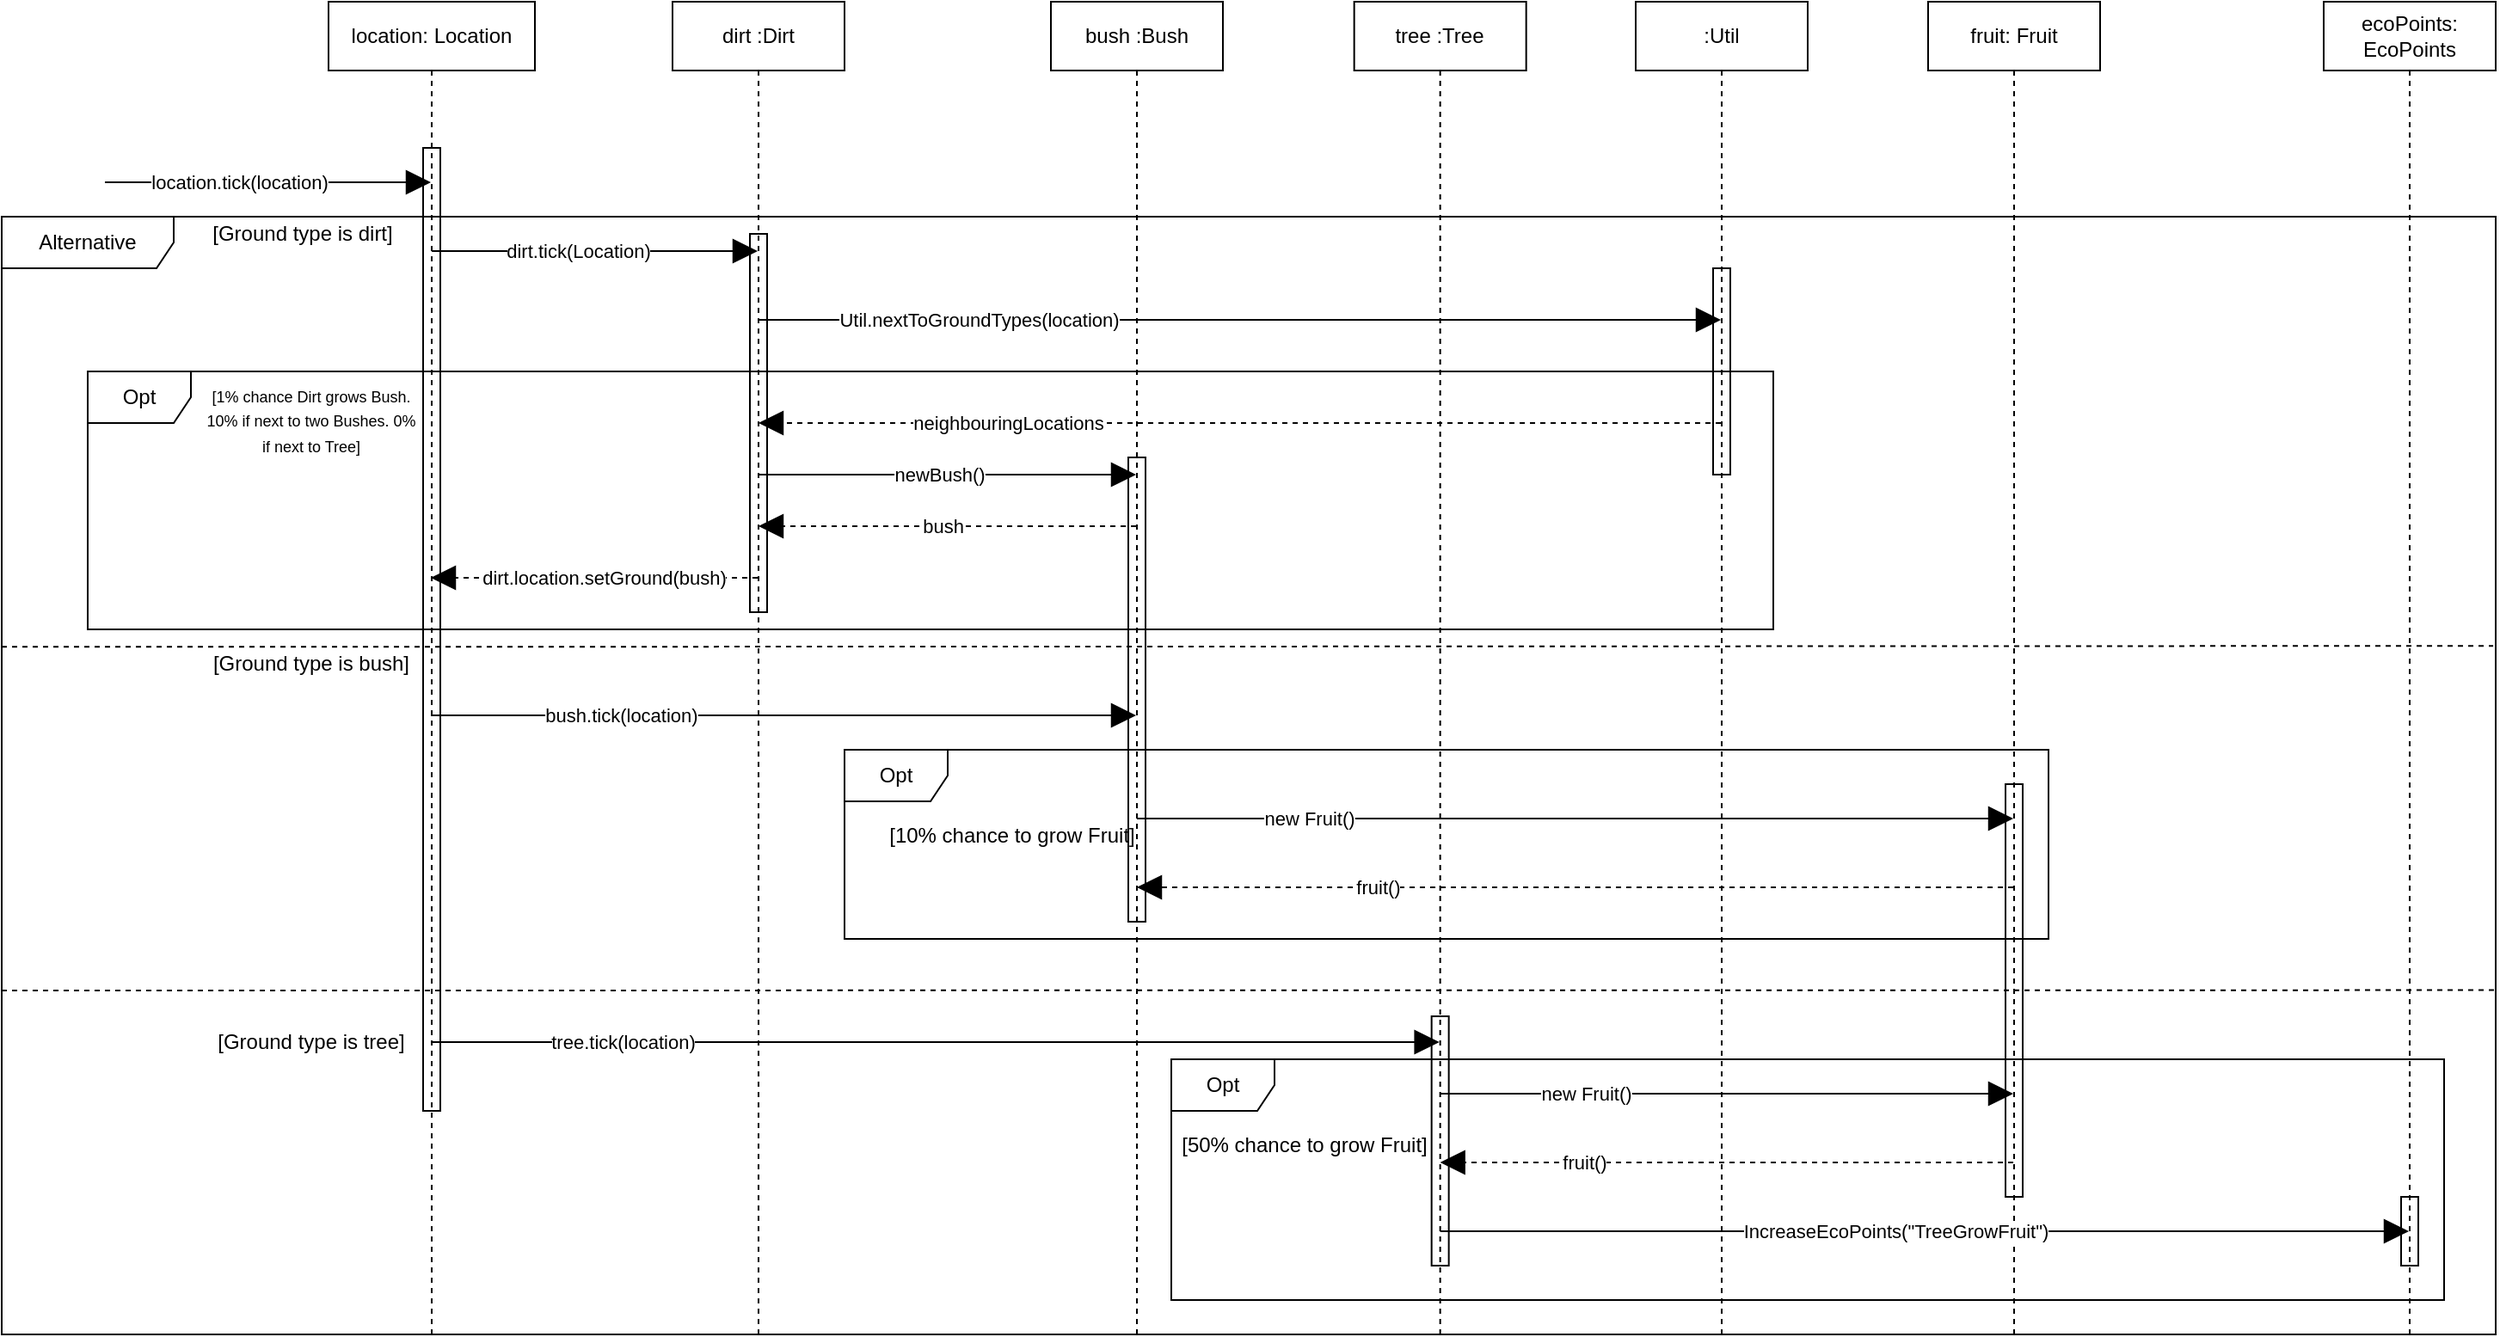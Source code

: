 <mxfile version="14.6.6" type="device"><diagram id="gHKo0-DO4P_YXGZKmAop" name="Page-1"><mxGraphModel dx="3758" dy="791" grid="1" gridSize="10" guides="1" tooltips="1" connect="1" arrows="1" fold="1" page="1" pageScale="1" pageWidth="2336" pageHeight="1654" math="0" shadow="0"><root><mxCell id="0"/><mxCell id="1" parent="0"/><mxCell id="yNpQl4I7CAYwzLZSUSvX-35" value="Alternative" style="shape=umlFrame;whiteSpace=wrap;html=1;width=100;height=30;" parent="1" vertex="1"><mxGeometry x="-60" y="230" width="1450" height="650" as="geometry"/></mxCell><mxCell id="-uLw07t9yHU5EV0VeLfE-23" value="Opt" style="shape=umlFrame;whiteSpace=wrap;html=1;fillColor=none;" vertex="1" parent="1"><mxGeometry x="620" y="720" width="740" height="140" as="geometry"/></mxCell><mxCell id="-uLw07t9yHU5EV0VeLfE-12" value="Opt" style="shape=umlFrame;whiteSpace=wrap;html=1;fillColor=none;" vertex="1" parent="1"><mxGeometry x="430" y="540" width="700" height="110" as="geometry"/></mxCell><mxCell id="Q2F0Bj_GXOC_7rkDKf68-1" value="location: Location" style="shape=umlLifeline;perimeter=lifelinePerimeter;whiteSpace=wrap;html=1;container=0;collapsible=0;recursiveResize=0;outlineConnect=0;" parent="1" vertex="1"><mxGeometry x="130" y="105" width="120" height="775" as="geometry"/></mxCell><mxCell id="Q2F0Bj_GXOC_7rkDKf68-17" value="Opt" style="shape=umlFrame;whiteSpace=wrap;html=1;" parent="1" vertex="1"><mxGeometry x="-10" y="320" width="980" height="150" as="geometry"/></mxCell><mxCell id="Q2F0Bj_GXOC_7rkDKf68-18" value="&lt;font style=&quot;font-size: 9px&quot;&gt;[1% chance Dirt grows Bush. 10% if next to two Bushes. 0% if next to Tree]&lt;/font&gt;" style="text;html=1;strokeColor=none;fillColor=none;align=center;verticalAlign=middle;whiteSpace=wrap;rounded=0;" parent="1" vertex="1"><mxGeometry x="55" y="320" width="130" height="55" as="geometry"/></mxCell><mxCell id="Q2F0Bj_GXOC_7rkDKf68-44" value="" style="html=1;points=[];perimeter=orthogonalPerimeter;fillColor=none;" parent="1" vertex="1"><mxGeometry x="185" y="190" width="10" height="560" as="geometry"/></mxCell><mxCell id="Q2F0Bj_GXOC_7rkDKf68-2" value="" style="endArrow=block;endFill=1;endSize=12;html=1;" parent="1" target="Q2F0Bj_GXOC_7rkDKf68-1" edge="1"><mxGeometry width="160" relative="1" as="geometry"><mxPoint y="210" as="sourcePoint"/><mxPoint x="200" y="210" as="targetPoint"/></mxGeometry></mxCell><mxCell id="Q2F0Bj_GXOC_7rkDKf68-3" value="location.tick(location)" style="edgeLabel;html=1;align=center;verticalAlign=middle;resizable=0;points=[];" parent="Q2F0Bj_GXOC_7rkDKf68-2" vertex="1" connectable="0"><mxGeometry x="-0.487" relative="1" as="geometry"><mxPoint x="29" as="offset"/></mxGeometry></mxCell><mxCell id="Q2F0Bj_GXOC_7rkDKf68-6" value="dirt :Dirt" style="shape=umlLifeline;perimeter=lifelinePerimeter;whiteSpace=wrap;html=1;container=1;collapsible=0;recursiveResize=0;outlineConnect=0;" parent="1" vertex="1"><mxGeometry x="330" y="105" width="100" height="775" as="geometry"/></mxCell><mxCell id="Q2F0Bj_GXOC_7rkDKf68-8" value=":Util" style="shape=umlLifeline;perimeter=lifelinePerimeter;whiteSpace=wrap;html=1;container=0;collapsible=0;recursiveResize=0;outlineConnect=0;" parent="1" vertex="1"><mxGeometry x="890" y="105" width="100" height="775" as="geometry"/></mxCell><mxCell id="Q2F0Bj_GXOC_7rkDKf68-26" value="bush :Bush" style="shape=umlLifeline;perimeter=lifelinePerimeter;whiteSpace=wrap;html=1;container=1;collapsible=0;recursiveResize=0;outlineConnect=0;" parent="1" vertex="1"><mxGeometry x="550" y="105" width="100" height="775" as="geometry"/></mxCell><mxCell id="Q2F0Bj_GXOC_7rkDKf68-5" value="" style="endArrow=block;endFill=1;endSize=12;html=1;snapToPoint=1;" parent="1" source="Q2F0Bj_GXOC_7rkDKf68-1" target="Q2F0Bj_GXOC_7rkDKf68-6" edge="1"><mxGeometry width="160" as="geometry"><mxPoint x="210" y="280" as="sourcePoint"/><mxPoint x="360" y="280" as="targetPoint"/><Array as="points"><mxPoint x="270" y="250"/></Array></mxGeometry></mxCell><mxCell id="Q2F0Bj_GXOC_7rkDKf68-9" value="dirt.tick(Location)" style="edgeLabel;html=1;align=center;verticalAlign=middle;resizable=0;points=[];" parent="Q2F0Bj_GXOC_7rkDKf68-5" vertex="1" connectable="0"><mxGeometry x="-0.321" relative="1" as="geometry"><mxPoint x="20" as="offset"/></mxGeometry></mxCell><mxCell id="yNpQl4I7CAYwzLZSUSvX-6" value="" style="endArrow=block;endFill=1;endSize=12;html=1;snapToPoint=1;" parent="1" source="Q2F0Bj_GXOC_7rkDKf68-6" target="Q2F0Bj_GXOC_7rkDKf68-8" edge="1"><mxGeometry x="10" y="10" width="160" as="geometry"><mxPoint x="209.929" y="290" as="sourcePoint"/><mxPoint x="329.5" y="290" as="targetPoint"/><Array as="points"><mxPoint x="480" y="290"/></Array></mxGeometry></mxCell><mxCell id="yNpQl4I7CAYwzLZSUSvX-7" value="Util.nextToGroundTypes(location)" style="edgeLabel;html=1;align=center;verticalAlign=middle;resizable=0;points=[];" parent="yNpQl4I7CAYwzLZSUSvX-6" vertex="1" connectable="0"><mxGeometry x="-0.321" relative="1" as="geometry"><mxPoint x="-62" as="offset"/></mxGeometry></mxCell><mxCell id="yNpQl4I7CAYwzLZSUSvX-8" value="" style="endArrow=block;endFill=1;endSize=12;html=1;snapToPoint=1;dashed=1;" parent="1" source="Q2F0Bj_GXOC_7rkDKf68-8" target="Q2F0Bj_GXOC_7rkDKf68-6" edge="1"><mxGeometry x="20" y="20" width="160" as="geometry"><mxPoint x="329.81" y="310.0" as="sourcePoint"/><mxPoint x="499.5" y="310.0" as="targetPoint"/><Array as="points"><mxPoint x="510" y="350"/></Array></mxGeometry></mxCell><mxCell id="yNpQl4I7CAYwzLZSUSvX-9" value="neighbouringLocations" style="edgeLabel;html=1;align=center;verticalAlign=middle;resizable=0;points=[];" parent="yNpQl4I7CAYwzLZSUSvX-8" vertex="1" connectable="0"><mxGeometry x="-0.321" relative="1" as="geometry"><mxPoint x="-225" as="offset"/></mxGeometry></mxCell><mxCell id="yNpQl4I7CAYwzLZSUSvX-10" value="" style="endArrow=block;endFill=1;endSize=12;html=1;snapToPoint=1;dashed=1;" parent="1" edge="1"><mxGeometry x="30" y="-80" width="160" as="geometry"><mxPoint x="379.5" y="440" as="sourcePoint"/><mxPoint x="189.5" y="440" as="targetPoint"/><Array as="points"><mxPoint x="270" y="440"/></Array></mxGeometry></mxCell><mxCell id="yNpQl4I7CAYwzLZSUSvX-11" value="dirt.location.setGround(bush)" style="edgeLabel;html=1;align=center;verticalAlign=middle;resizable=0;points=[];" parent="yNpQl4I7CAYwzLZSUSvX-10" vertex="1" connectable="0"><mxGeometry x="-0.321" relative="1" as="geometry"><mxPoint x="-25" as="offset"/></mxGeometry></mxCell><mxCell id="yNpQl4I7CAYwzLZSUSvX-12" value="" style="endArrow=block;endFill=1;endSize=12;html=1;snapToPoint=1;startArrow=none;" parent="1" target="Q2F0Bj_GXOC_7rkDKf68-26" edge="1" source="-uLw07t9yHU5EV0VeLfE-7"><mxGeometry x="10" y="20" width="160" as="geometry"><mxPoint x="379.667" y="380" as="sourcePoint"/><mxPoint x="759.5" y="380" as="targetPoint"/><Array as="points"><mxPoint x="520" y="380"/></Array></mxGeometry></mxCell><mxCell id="yNpQl4I7CAYwzLZSUSvX-22" value="" style="endArrow=block;endFill=1;endSize=12;html=1;snapToPoint=1;dashed=1;" parent="1" source="Q2F0Bj_GXOC_7rkDKf68-26" target="Q2F0Bj_GXOC_7rkDKf68-6" edge="1"><mxGeometry x="40" y="50" width="160" as="geometry"><mxPoint x="759.5" y="410" as="sourcePoint"/><mxPoint x="379.667" y="410" as="targetPoint"/><Array as="points"><mxPoint x="520" y="410"/></Array></mxGeometry></mxCell><mxCell id="yNpQl4I7CAYwzLZSUSvX-23" value="bush" style="edgeLabel;html=1;align=center;verticalAlign=middle;resizable=0;points=[];" parent="yNpQl4I7CAYwzLZSUSvX-22" vertex="1" connectable="0"><mxGeometry x="-0.321" relative="1" as="geometry"><mxPoint x="-38" as="offset"/></mxGeometry></mxCell><mxCell id="Q2F0Bj_GXOC_7rkDKf68-10" value="" style="endArrow=block;endFill=1;endSize=12;html=1;snapToPoint=1;" parent="1" edge="1"><mxGeometry width="160" relative="1" as="geometry"><mxPoint x="189.5" y="520" as="sourcePoint"/><mxPoint x="599.5" y="520" as="targetPoint"/><Array as="points"><mxPoint x="300" y="520"/></Array></mxGeometry></mxCell><mxCell id="yNpQl4I7CAYwzLZSUSvX-26" value="bush.tick(location)" style="edgeLabel;html=1;align=center;verticalAlign=middle;resizable=0;points=[];" parent="Q2F0Bj_GXOC_7rkDKf68-10" vertex="1" connectable="0"><mxGeometry x="-0.079" y="-3" relative="1" as="geometry"><mxPoint x="-79" y="-3" as="offset"/></mxGeometry></mxCell><mxCell id="yNpQl4I7CAYwzLZSUSvX-27" value="tree :Tree" style="shape=umlLifeline;perimeter=lifelinePerimeter;whiteSpace=wrap;html=1;container=1;collapsible=0;recursiveResize=0;outlineConnect=0;" parent="1" vertex="1"><mxGeometry x="726.33" y="105" width="100" height="775" as="geometry"/></mxCell><mxCell id="-uLw07t9yHU5EV0VeLfE-25" value="" style="html=1;points=[];perimeter=orthogonalPerimeter;fillColor=none;" vertex="1" parent="yNpQl4I7CAYwzLZSUSvX-27"><mxGeometry x="45" y="590" width="10" height="145" as="geometry"/></mxCell><mxCell id="yNpQl4I7CAYwzLZSUSvX-31" value="" style="endArrow=block;endFill=1;endSize=12;html=1;snapToPoint=1;startArrow=none;" parent="1" source="Q2F0Bj_GXOC_7rkDKf68-1" target="yNpQl4I7CAYwzLZSUSvX-27" edge="1"><mxGeometry width="160" relative="1" as="geometry"><mxPoint x="195" y="740" as="sourcePoint"/><mxPoint x="775.83" y="740" as="targetPoint"/><Array as="points"><mxPoint x="320" y="710"/></Array></mxGeometry></mxCell><mxCell id="yNpQl4I7CAYwzLZSUSvX-36" value="[Ground type is dirt]" style="text;html=1;strokeColor=none;fillColor=none;align=center;verticalAlign=middle;whiteSpace=wrap;rounded=0;" parent="1" vertex="1"><mxGeometry x="55" y="230" width="120" height="20" as="geometry"/></mxCell><mxCell id="yNpQl4I7CAYwzLZSUSvX-37" style="edgeStyle=orthogonalEdgeStyle;rounded=0;orthogonalLoop=1;jettySize=auto;html=1;exitX=0.5;exitY=1;exitDx=0;exitDy=0;dashed=1;endArrow=block;endFill=1;" parent="1" source="Q2F0Bj_GXOC_7rkDKf68-18" target="Q2F0Bj_GXOC_7rkDKf68-18" edge="1"><mxGeometry relative="1" as="geometry"/></mxCell><mxCell id="yNpQl4I7CAYwzLZSUSvX-38" style="edgeStyle=orthogonalEdgeStyle;rounded=0;orthogonalLoop=1;jettySize=auto;html=1;exitX=0.5;exitY=1;exitDx=0;exitDy=0;dashed=1;endArrow=block;endFill=1;" parent="1" source="Q2F0Bj_GXOC_7rkDKf68-18" target="Q2F0Bj_GXOC_7rkDKf68-18" edge="1"><mxGeometry relative="1" as="geometry"/></mxCell><mxCell id="yNpQl4I7CAYwzLZSUSvX-39" value="" style="endArrow=none;endFill=1;endSize=12;html=1;snapToPoint=1;" parent="1" edge="1"><mxGeometry width="160" relative="1" as="geometry"><mxPoint x="189.5" y="730" as="sourcePoint"/><mxPoint x="189.5" y="730" as="targetPoint"/><Array as="points"/></mxGeometry></mxCell><mxCell id="yNpQl4I7CAYwzLZSUSvX-40" value="tree.tick(location)" style="edgeLabel;html=1;align=center;verticalAlign=middle;resizable=0;points=[];" parent="yNpQl4I7CAYwzLZSUSvX-39" vertex="1" connectable="0"><mxGeometry x="-0.079" y="-3" relative="1" as="geometry"><mxPoint x="111" y="-20" as="offset"/></mxGeometry></mxCell><mxCell id="yNpQl4I7CAYwzLZSUSvX-41" value="" style="endArrow=none;endFill=0;endSize=12;html=1;snapToPoint=1;exitX=0;exitY=0.667;exitDx=0;exitDy=0;exitPerimeter=0;entryX=0.999;entryY=0.384;entryDx=0;entryDy=0;entryPerimeter=0;dashed=1;" parent="1" target="yNpQl4I7CAYwzLZSUSvX-35" edge="1"><mxGeometry width="160" relative="1" as="geometry"><mxPoint x="-60" y="480.18" as="sourcePoint"/><mxPoint x="1000" y="480.18" as="targetPoint"/><Array as="points"><mxPoint x="570" y="480"/></Array></mxGeometry></mxCell><mxCell id="yNpQl4I7CAYwzLZSUSvX-43" value="[Ground type is tree]" style="text;html=1;strokeColor=none;fillColor=none;align=center;verticalAlign=middle;whiteSpace=wrap;rounded=0;" parent="1" vertex="1"><mxGeometry x="60" y="700" width="120" height="20" as="geometry"/></mxCell><mxCell id="yNpQl4I7CAYwzLZSUSvX-45" value="[Ground type is bush]" style="text;html=1;strokeColor=none;fillColor=none;align=center;verticalAlign=middle;whiteSpace=wrap;rounded=0;" parent="1" vertex="1"><mxGeometry x="60" y="480" width="120" height="20" as="geometry"/></mxCell><mxCell id="-uLw07t9yHU5EV0VeLfE-1" value="fruit: Fruit" style="shape=umlLifeline;perimeter=lifelinePerimeter;whiteSpace=wrap;html=1;container=0;collapsible=0;recursiveResize=0;outlineConnect=0;" vertex="1" parent="1"><mxGeometry x="1060" y="105" width="100" height="775" as="geometry"/></mxCell><mxCell id="-uLw07t9yHU5EV0VeLfE-2" value="ecoPoints: EcoPoints" style="shape=umlLifeline;perimeter=lifelinePerimeter;whiteSpace=wrap;html=1;container=0;collapsible=0;recursiveResize=0;outlineConnect=0;" vertex="1" parent="1"><mxGeometry x="1290" y="105" width="100" height="775" as="geometry"/></mxCell><mxCell id="-uLw07t9yHU5EV0VeLfE-3" value="" style="endArrow=block;endFill=1;endSize=12;html=1;snapToPoint=1;" edge="1" parent="1" source="Q2F0Bj_GXOC_7rkDKf68-26" target="-uLw07t9yHU5EV0VeLfE-1"><mxGeometry width="160" relative="1" as="geometry"><mxPoint x="599.5" y="530" as="sourcePoint"/><mxPoint x="1109.5" y="530" as="targetPoint"/><Array as="points"><mxPoint x="860" y="580"/></Array></mxGeometry></mxCell><mxCell id="-uLw07t9yHU5EV0VeLfE-4" value="new Fruit()" style="edgeLabel;html=1;align=center;verticalAlign=middle;resizable=0;points=[];" vertex="1" connectable="0" parent="-uLw07t9yHU5EV0VeLfE-3"><mxGeometry x="-0.079" y="-3" relative="1" as="geometry"><mxPoint x="-135" y="-3" as="offset"/></mxGeometry></mxCell><mxCell id="-uLw07t9yHU5EV0VeLfE-5" value="" style="endArrow=block;endFill=1;endSize=12;html=1;snapToPoint=1;" edge="1" parent="1" source="yNpQl4I7CAYwzLZSUSvX-27" target="-uLw07t9yHU5EV0VeLfE-1"><mxGeometry width="160" relative="1" as="geometry"><mxPoint x="800.0" y="750" as="sourcePoint"/><mxPoint x="1133.67" y="750" as="targetPoint"/><Array as="points"><mxPoint x="904" y="740"/></Array></mxGeometry></mxCell><mxCell id="-uLw07t9yHU5EV0VeLfE-6" value="new Fruit()" style="edgeLabel;html=1;align=center;verticalAlign=middle;resizable=0;points=[];" vertex="1" connectable="0" parent="-uLw07t9yHU5EV0VeLfE-5"><mxGeometry x="-0.079" y="-3" relative="1" as="geometry"><mxPoint x="-69" y="-3" as="offset"/></mxGeometry></mxCell><mxCell id="-uLw07t9yHU5EV0VeLfE-7" value="" style="html=1;points=[];perimeter=orthogonalPerimeter;fillColor=none;" vertex="1" parent="1"><mxGeometry x="595" y="370" width="10" height="270" as="geometry"/></mxCell><mxCell id="-uLw07t9yHU5EV0VeLfE-8" value="" style="endArrow=none;endFill=1;endSize=12;html=1;snapToPoint=1;" edge="1" parent="1" target="-uLw07t9yHU5EV0VeLfE-7"><mxGeometry x="10" y="20" width="160" as="geometry"><mxPoint x="379.667" y="380" as="sourcePoint"/><mxPoint x="599.5" y="380" as="targetPoint"/><Array as="points"/></mxGeometry></mxCell><mxCell id="-uLw07t9yHU5EV0VeLfE-9" value="newBush()" style="edgeLabel;html=1;align=center;verticalAlign=middle;resizable=0;points=[];" vertex="1" connectable="0" parent="-uLw07t9yHU5EV0VeLfE-8"><mxGeometry x="-0.321" relative="1" as="geometry"><mxPoint x="32" as="offset"/></mxGeometry></mxCell><mxCell id="-uLw07t9yHU5EV0VeLfE-10" value="" style="endArrow=block;endFill=1;endSize=12;html=1;snapToPoint=1;" edge="1" parent="1" source="yNpQl4I7CAYwzLZSUSvX-27" target="-uLw07t9yHU5EV0VeLfE-2"><mxGeometry width="160" relative="1" as="geometry"><mxPoint x="1109.5" y="780" as="sourcePoint"/><mxPoint x="1339.5" y="780" as="targetPoint"/><Array as="points"><mxPoint x="1190" y="820"/></Array></mxGeometry></mxCell><mxCell id="-uLw07t9yHU5EV0VeLfE-11" value="IncreaseEcoPoints(&quot;TreeGrowFruit&quot;)" style="edgeLabel;html=1;align=center;verticalAlign=middle;resizable=0;points=[];" vertex="1" connectable="0" parent="-uLw07t9yHU5EV0VeLfE-10"><mxGeometry x="-0.079" y="-3" relative="1" as="geometry"><mxPoint x="5" y="-3" as="offset"/></mxGeometry></mxCell><mxCell id="-uLw07t9yHU5EV0VeLfE-13" value="&lt;font style=&quot;font-size: 12px&quot;&gt;[50% chance to grow Fruit]&lt;/font&gt;" style="text;html=1;strokeColor=none;fillColor=none;align=center;verticalAlign=middle;whiteSpace=wrap;rounded=0;" vertex="1" parent="1"><mxGeometry x="620" y="760" width="155" height="20" as="geometry"/></mxCell><mxCell id="-uLw07t9yHU5EV0VeLfE-14" value="" style="endArrow=block;endFill=1;endSize=12;html=1;snapToPoint=1;dashed=1;" edge="1" parent="1" source="-uLw07t9yHU5EV0VeLfE-1" target="Q2F0Bj_GXOC_7rkDKf68-26"><mxGeometry width="160" relative="1" as="geometry"><mxPoint x="609.5" y="590" as="sourcePoint"/><mxPoint x="1119.5" y="590" as="targetPoint"/><Array as="points"><mxPoint x="860" y="620"/></Array></mxGeometry></mxCell><mxCell id="-uLw07t9yHU5EV0VeLfE-15" value="fruit()" style="edgeLabel;html=1;align=center;verticalAlign=middle;resizable=0;points=[];" vertex="1" connectable="0" parent="-uLw07t9yHU5EV0VeLfE-14"><mxGeometry x="-0.079" y="-3" relative="1" as="geometry"><mxPoint x="-135" y="3" as="offset"/></mxGeometry></mxCell><mxCell id="-uLw07t9yHU5EV0VeLfE-16" value="" style="endArrow=block;endFill=1;endSize=12;html=1;snapToPoint=1;dashed=1;" edge="1" parent="1" source="-uLw07t9yHU5EV0VeLfE-1" target="yNpQl4I7CAYwzLZSUSvX-27"><mxGeometry width="160" relative="1" as="geometry"><mxPoint x="1119.5" y="630" as="sourcePoint"/><mxPoint x="609.667" y="630" as="targetPoint"/><Array as="points"><mxPoint x="880" y="780"/></Array></mxGeometry></mxCell><mxCell id="-uLw07t9yHU5EV0VeLfE-17" value="fruit()" style="edgeLabel;html=1;align=center;verticalAlign=middle;resizable=0;points=[];" vertex="1" connectable="0" parent="-uLw07t9yHU5EV0VeLfE-16"><mxGeometry x="-0.079" y="-3" relative="1" as="geometry"><mxPoint x="-96" y="3" as="offset"/></mxGeometry></mxCell><mxCell id="-uLw07t9yHU5EV0VeLfE-18" value="" style="html=1;points=[];perimeter=orthogonalPerimeter;fillColor=none;" vertex="1" parent="1"><mxGeometry x="375" y="240" width="10" height="220" as="geometry"/></mxCell><mxCell id="-uLw07t9yHU5EV0VeLfE-19" value="" style="html=1;points=[];perimeter=orthogonalPerimeter;fillColor=none;" vertex="1" parent="1"><mxGeometry x="935" y="260" width="10" height="120" as="geometry"/></mxCell><mxCell id="-uLw07t9yHU5EV0VeLfE-20" value="" style="html=1;points=[];perimeter=orthogonalPerimeter;fillColor=none;" vertex="1" parent="1"><mxGeometry x="1105" y="560" width="10" height="240" as="geometry"/></mxCell><mxCell id="-uLw07t9yHU5EV0VeLfE-21" value="" style="html=1;points=[];perimeter=orthogonalPerimeter;fillColor=none;" vertex="1" parent="1"><mxGeometry x="1335" y="800" width="10" height="40" as="geometry"/></mxCell><mxCell id="-uLw07t9yHU5EV0VeLfE-22" value="" style="endArrow=none;endFill=0;endSize=12;html=1;snapToPoint=1;entryX=1;entryY=0.692;entryDx=0;entryDy=0;entryPerimeter=0;dashed=1;" edge="1" parent="1" target="yNpQl4I7CAYwzLZSUSvX-35"><mxGeometry width="160" relative="1" as="geometry"><mxPoint x="-60" y="680" as="sourcePoint"/><mxPoint x="1400" y="489.86" as="targetPoint"/></mxGeometry></mxCell><mxCell id="-uLw07t9yHU5EV0VeLfE-24" value="&lt;font style=&quot;font-size: 12px&quot;&gt;[10% chance to grow Fruit]&lt;/font&gt;" style="text;html=1;strokeColor=none;fillColor=none;align=center;verticalAlign=middle;whiteSpace=wrap;rounded=0;" vertex="1" parent="1"><mxGeometry x="450" y="580" width="155" height="20" as="geometry"/></mxCell></root></mxGraphModel></diagram></mxfile>